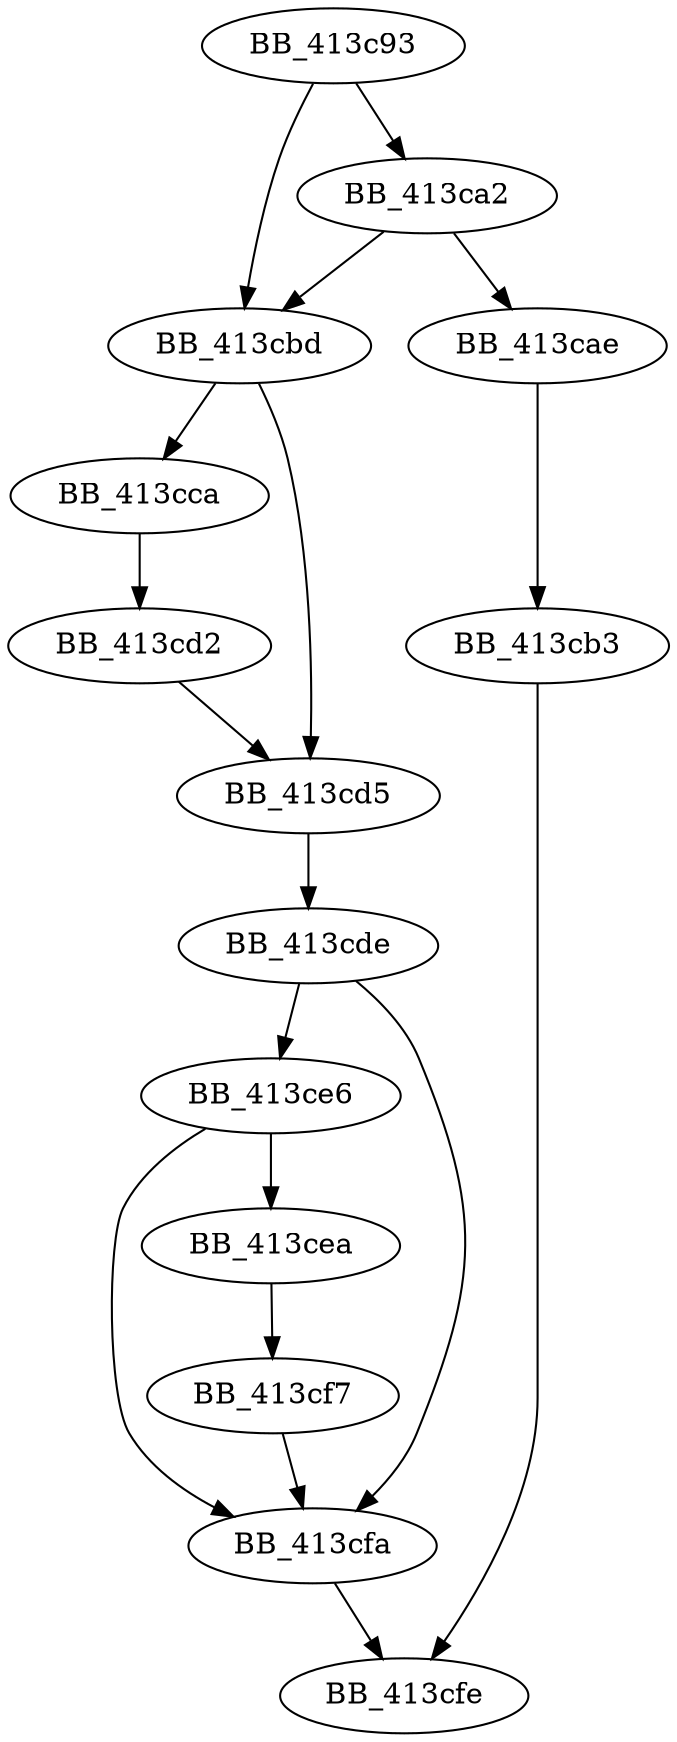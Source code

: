 DiGraph __recalloc{
BB_413c93->BB_413ca2
BB_413c93->BB_413cbd
BB_413ca2->BB_413cae
BB_413ca2->BB_413cbd
BB_413cae->BB_413cb3
BB_413cb3->BB_413cfe
BB_413cbd->BB_413cca
BB_413cbd->BB_413cd5
BB_413cca->BB_413cd2
BB_413cd2->BB_413cd5
BB_413cd5->BB_413cde
BB_413cde->BB_413ce6
BB_413cde->BB_413cfa
BB_413ce6->BB_413cea
BB_413ce6->BB_413cfa
BB_413cea->BB_413cf7
BB_413cf7->BB_413cfa
BB_413cfa->BB_413cfe
}
